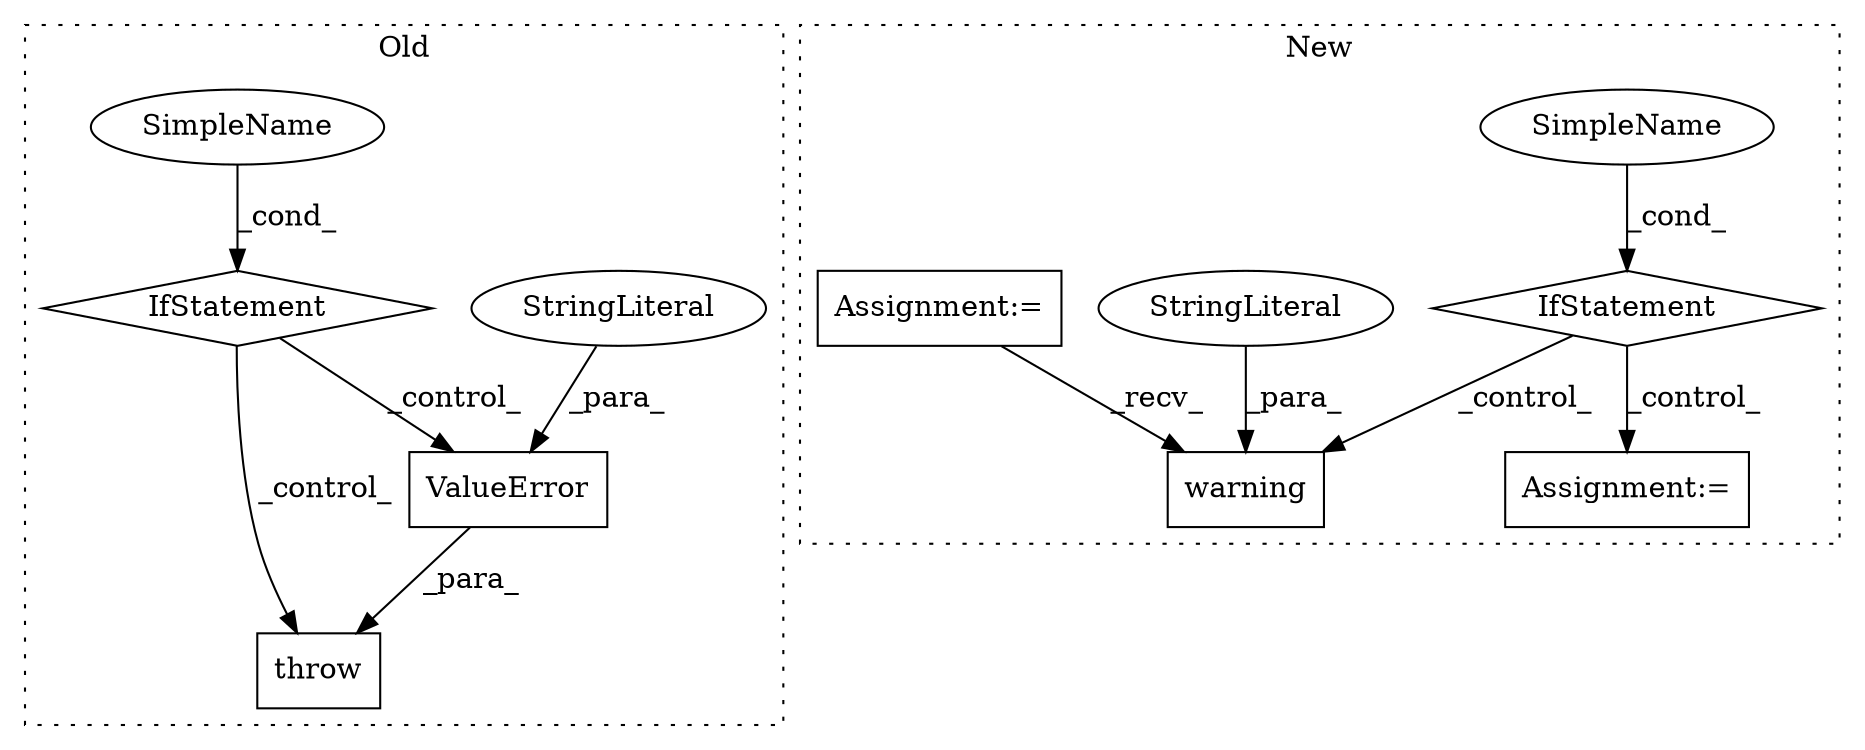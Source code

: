 digraph G {
subgraph cluster0 {
1 [label="ValueError" a="32" s="3009,3111" l="11,1" shape="box"];
3 [label="throw" a="53" s="3003" l="6" shape="box"];
5 [label="StringLiteral" a="45" s="3020" l="91" shape="ellipse"];
6 [label="SimpleName" a="42" s="" l="" shape="ellipse"];
8 [label="IfStatement" a="25" s="2964,2991" l="4,2" shape="diamond"];
label = "Old";
style="dotted";
}
subgraph cluster1 {
2 [label="warning" a="32" s="3057,3184" l="8,1" shape="box"];
4 [label="StringLiteral" a="45" s="3065" l="119" shape="ellipse"];
7 [label="IfStatement" a="25" s="3011,3038" l="4,2" shape="diamond"];
9 [label="SimpleName" a="42" s="" l="" shape="ellipse"];
10 [label="Assignment:=" a="7" s="1886" l="6" shape="box"];
11 [label="Assignment:=" a="7" s="3255" l="1" shape="box"];
label = "New";
style="dotted";
}
1 -> 3 [label="_para_"];
4 -> 2 [label="_para_"];
5 -> 1 [label="_para_"];
6 -> 8 [label="_cond_"];
7 -> 2 [label="_control_"];
7 -> 11 [label="_control_"];
8 -> 3 [label="_control_"];
8 -> 1 [label="_control_"];
9 -> 7 [label="_cond_"];
10 -> 2 [label="_recv_"];
}
